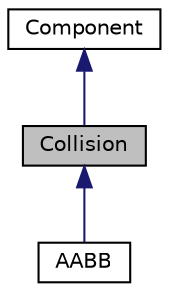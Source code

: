 digraph "Collision"
{
 // LATEX_PDF_SIZE
  edge [fontname="Helvetica",fontsize="10",labelfontname="Helvetica",labelfontsize="10"];
  node [fontname="Helvetica",fontsize="10",shape=record];
  Node1 [label="Collision",height=0.2,width=0.4,color="black", fillcolor="grey75", style="filled", fontcolor="black",tooltip=" "];
  Node2 -> Node1 [dir="back",color="midnightblue",fontsize="10",style="solid"];
  Node2 [label="Component",height=0.2,width=0.4,color="black", fillcolor="white", style="filled",URL="$class_component.html",tooltip=" "];
  Node1 -> Node3 [dir="back",color="midnightblue",fontsize="10",style="solid"];
  Node3 [label="AABB",height=0.2,width=0.4,color="black", fillcolor="white", style="filled",URL="$class_a_a_b_b.html",tooltip=" "];
}
